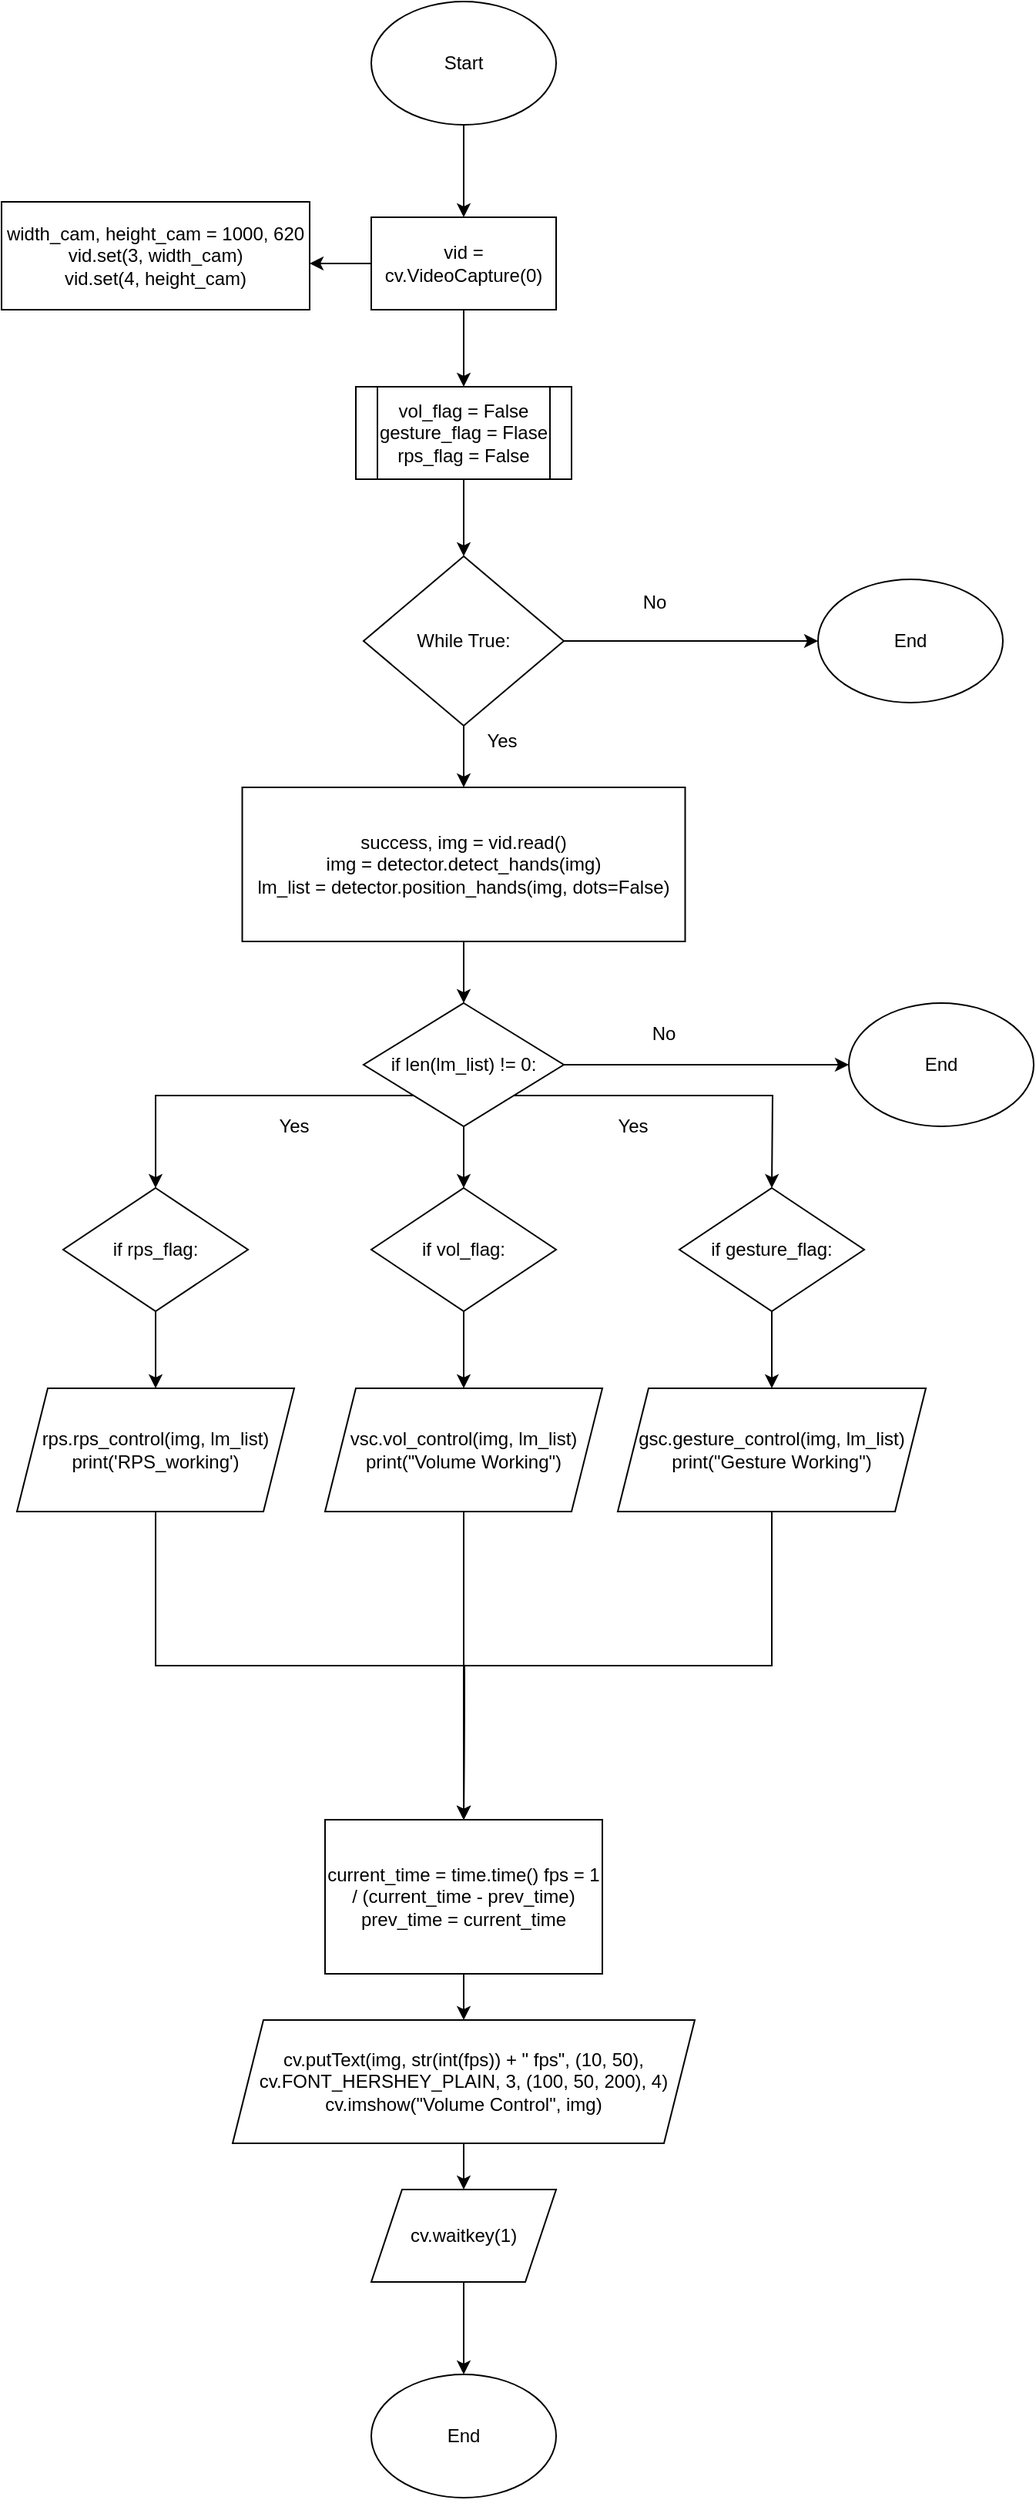 <mxfile version="14.8.5" type="google"><diagram id="gPBaBRdpc0hXQFyNHlcu" name="Page-1"><mxGraphModel dx="1038" dy="583" grid="1" gridSize="10" guides="1" tooltips="1" connect="1" arrows="1" fold="1" page="1" pageScale="1" pageWidth="850" pageHeight="1100" math="0" shadow="0"><root><mxCell id="0"/><mxCell id="1" parent="0"/><mxCell id="NkRJZ6Qw1l856RPwpPtv-2" style="edgeStyle=orthogonalEdgeStyle;rounded=0;orthogonalLoop=1;jettySize=auto;html=1;entryX=0.5;entryY=0;entryDx=0;entryDy=0;" edge="1" parent="1" source="NkRJZ6Qw1l856RPwpPtv-1" target="NkRJZ6Qw1l856RPwpPtv-3"><mxGeometry relative="1" as="geometry"><mxPoint x="400" y="210" as="targetPoint"/><Array as="points"/></mxGeometry></mxCell><mxCell id="NkRJZ6Qw1l856RPwpPtv-1" value="Start" style="ellipse;whiteSpace=wrap;html=1;" vertex="1" parent="1"><mxGeometry x="340" y="30" width="120" height="80" as="geometry"/></mxCell><mxCell id="NkRJZ6Qw1l856RPwpPtv-5" style="edgeStyle=orthogonalEdgeStyle;rounded=0;orthogonalLoop=1;jettySize=auto;html=1;" edge="1" parent="1" source="NkRJZ6Qw1l856RPwpPtv-3"><mxGeometry relative="1" as="geometry"><mxPoint x="300" y="200" as="targetPoint"/></mxGeometry></mxCell><mxCell id="NkRJZ6Qw1l856RPwpPtv-8" style="edgeStyle=orthogonalEdgeStyle;rounded=0;orthogonalLoop=1;jettySize=auto;html=1;entryX=0.5;entryY=0;entryDx=0;entryDy=0;" edge="1" parent="1" source="NkRJZ6Qw1l856RPwpPtv-3" target="NkRJZ6Qw1l856RPwpPtv-7"><mxGeometry relative="1" as="geometry"/></mxCell><mxCell id="NkRJZ6Qw1l856RPwpPtv-3" value="vid = cv.VideoCapture(0)" style="rounded=0;whiteSpace=wrap;html=1;" vertex="1" parent="1"><mxGeometry x="340" y="170" width="120" height="60" as="geometry"/></mxCell><mxCell id="NkRJZ6Qw1l856RPwpPtv-6" value="width_cam, height_cam = 1000, 620 vid.set(3, width_cam) &lt;br&gt;vid.set(4, height_cam)" style="rounded=0;whiteSpace=wrap;html=1;" vertex="1" parent="1"><mxGeometry x="100" y="160" width="200" height="70" as="geometry"/></mxCell><mxCell id="NkRJZ6Qw1l856RPwpPtv-9" style="edgeStyle=orthogonalEdgeStyle;rounded=0;orthogonalLoop=1;jettySize=auto;html=1;" edge="1" parent="1" source="NkRJZ6Qw1l856RPwpPtv-7"><mxGeometry relative="1" as="geometry"><mxPoint x="400" y="390" as="targetPoint"/></mxGeometry></mxCell><mxCell id="NkRJZ6Qw1l856RPwpPtv-7" value="vol_flag = False&lt;br&gt;gesture_flag = Flase&lt;br&gt;rps_flag = False" style="shape=process;whiteSpace=wrap;html=1;backgroundOutline=1;" vertex="1" parent="1"><mxGeometry x="330" y="280" width="140" height="60" as="geometry"/></mxCell><mxCell id="NkRJZ6Qw1l856RPwpPtv-11" style="edgeStyle=orthogonalEdgeStyle;rounded=0;orthogonalLoop=1;jettySize=auto;html=1;" edge="1" parent="1" source="NkRJZ6Qw1l856RPwpPtv-10"><mxGeometry relative="1" as="geometry"><mxPoint x="400" y="540" as="targetPoint"/></mxGeometry></mxCell><mxCell id="NkRJZ6Qw1l856RPwpPtv-43" style="edgeStyle=orthogonalEdgeStyle;rounded=0;orthogonalLoop=1;jettySize=auto;html=1;" edge="1" parent="1" source="NkRJZ6Qw1l856RPwpPtv-10"><mxGeometry relative="1" as="geometry"><mxPoint x="630" y="445" as="targetPoint"/></mxGeometry></mxCell><mxCell id="NkRJZ6Qw1l856RPwpPtv-10" value="While True:" style="rhombus;whiteSpace=wrap;html=1;" vertex="1" parent="1"><mxGeometry x="335" y="390" width="130" height="110" as="geometry"/></mxCell><mxCell id="NkRJZ6Qw1l856RPwpPtv-15" style="edgeStyle=orthogonalEdgeStyle;rounded=0;orthogonalLoop=1;jettySize=auto;html=1;exitX=0.5;exitY=1;exitDx=0;exitDy=0;entryX=0.5;entryY=0;entryDx=0;entryDy=0;" edge="1" parent="1" source="NkRJZ6Qw1l856RPwpPtv-12" target="NkRJZ6Qw1l856RPwpPtv-14"><mxGeometry relative="1" as="geometry"/></mxCell><mxCell id="NkRJZ6Qw1l856RPwpPtv-12" value="success, img = vid.read() &lt;br&gt;img = detector.detect_hands(img) &lt;br&gt;lm_list = detector.position_hands(img, dots=False)" style="rounded=0;whiteSpace=wrap;html=1;" vertex="1" parent="1"><mxGeometry x="256.25" y="540" width="287.5" height="100" as="geometry"/></mxCell><mxCell id="NkRJZ6Qw1l856RPwpPtv-13" value="Yes" style="text;html=1;strokeColor=none;fillColor=none;align=center;verticalAlign=middle;whiteSpace=wrap;rounded=0;" vertex="1" parent="1"><mxGeometry x="405" y="500" width="40" height="20" as="geometry"/></mxCell><mxCell id="NkRJZ6Qw1l856RPwpPtv-16" style="edgeStyle=orthogonalEdgeStyle;rounded=0;orthogonalLoop=1;jettySize=auto;html=1;exitX=0.5;exitY=1;exitDx=0;exitDy=0;entryX=0.5;entryY=0;entryDx=0;entryDy=0;" edge="1" parent="1" source="NkRJZ6Qw1l856RPwpPtv-14" target="NkRJZ6Qw1l856RPwpPtv-17"><mxGeometry relative="1" as="geometry"><mxPoint x="400" y="790" as="targetPoint"/></mxGeometry></mxCell><mxCell id="NkRJZ6Qw1l856RPwpPtv-20" style="edgeStyle=orthogonalEdgeStyle;rounded=0;orthogonalLoop=1;jettySize=auto;html=1;exitX=0;exitY=1;exitDx=0;exitDy=0;entryX=0.5;entryY=0;entryDx=0;entryDy=0;" edge="1" parent="1" source="NkRJZ6Qw1l856RPwpPtv-14"><mxGeometry relative="1" as="geometry"><mxPoint x="200" y="800" as="targetPoint"/><Array as="points"><mxPoint x="200" y="740"/></Array></mxGeometry></mxCell><mxCell id="NkRJZ6Qw1l856RPwpPtv-21" style="edgeStyle=orthogonalEdgeStyle;rounded=0;orthogonalLoop=1;jettySize=auto;html=1;exitX=1;exitY=1;exitDx=0;exitDy=0;" edge="1" parent="1" source="NkRJZ6Qw1l856RPwpPtv-14"><mxGeometry relative="1" as="geometry"><mxPoint x="600" y="800" as="targetPoint"/></mxGeometry></mxCell><mxCell id="NkRJZ6Qw1l856RPwpPtv-48" style="edgeStyle=orthogonalEdgeStyle;rounded=0;orthogonalLoop=1;jettySize=auto;html=1;" edge="1" parent="1" source="NkRJZ6Qw1l856RPwpPtv-14"><mxGeometry relative="1" as="geometry"><mxPoint x="650" y="720" as="targetPoint"/></mxGeometry></mxCell><mxCell id="NkRJZ6Qw1l856RPwpPtv-14" value="if&amp;nbsp;len(lm_list) != 0:" style="rhombus;whiteSpace=wrap;html=1;" vertex="1" parent="1"><mxGeometry x="335" y="680" width="130" height="80" as="geometry"/></mxCell><mxCell id="NkRJZ6Qw1l856RPwpPtv-31" style="edgeStyle=orthogonalEdgeStyle;rounded=0;orthogonalLoop=1;jettySize=auto;html=1;exitX=0.5;exitY=1;exitDx=0;exitDy=0;entryX=0.5;entryY=0;entryDx=0;entryDy=0;" edge="1" parent="1" source="NkRJZ6Qw1l856RPwpPtv-17" target="NkRJZ6Qw1l856RPwpPtv-29"><mxGeometry relative="1" as="geometry"/></mxCell><mxCell id="NkRJZ6Qw1l856RPwpPtv-17" value="if vol_flag:" style="rhombus;whiteSpace=wrap;html=1;" vertex="1" parent="1"><mxGeometry x="340" y="800" width="120" height="80" as="geometry"/></mxCell><mxCell id="NkRJZ6Qw1l856RPwpPtv-28" style="edgeStyle=orthogonalEdgeStyle;rounded=0;orthogonalLoop=1;jettySize=auto;html=1;entryX=0.5;entryY=0;entryDx=0;entryDy=0;" edge="1" parent="1" source="NkRJZ6Qw1l856RPwpPtv-25" target="NkRJZ6Qw1l856RPwpPtv-27"><mxGeometry relative="1" as="geometry"/></mxCell><mxCell id="NkRJZ6Qw1l856RPwpPtv-25" value="if rps_flag:" style="rhombus;whiteSpace=wrap;html=1;" vertex="1" parent="1"><mxGeometry x="140" y="800" width="120" height="80" as="geometry"/></mxCell><mxCell id="NkRJZ6Qw1l856RPwpPtv-32" style="edgeStyle=orthogonalEdgeStyle;rounded=0;orthogonalLoop=1;jettySize=auto;html=1;exitX=0.5;exitY=1;exitDx=0;exitDy=0;entryX=0.5;entryY=0;entryDx=0;entryDy=0;" edge="1" parent="1" source="NkRJZ6Qw1l856RPwpPtv-26" target="NkRJZ6Qw1l856RPwpPtv-30"><mxGeometry relative="1" as="geometry"/></mxCell><mxCell id="NkRJZ6Qw1l856RPwpPtv-26" value="if gesture_flag:" style="rhombus;whiteSpace=wrap;html=1;" vertex="1" parent="1"><mxGeometry x="540" y="800" width="120" height="80" as="geometry"/></mxCell><mxCell id="NkRJZ6Qw1l856RPwpPtv-33" style="edgeStyle=orthogonalEdgeStyle;rounded=0;orthogonalLoop=1;jettySize=auto;html=1;exitX=0.5;exitY=1;exitDx=0;exitDy=0;" edge="1" parent="1" source="NkRJZ6Qw1l856RPwpPtv-27"><mxGeometry relative="1" as="geometry"><mxPoint x="400" y="1210" as="targetPoint"/></mxGeometry></mxCell><mxCell id="NkRJZ6Qw1l856RPwpPtv-27" value="rps.rps_control(img, lm_list) print('RPS_working')" style="shape=parallelogram;perimeter=parallelogramPerimeter;whiteSpace=wrap;html=1;fixedSize=1;" vertex="1" parent="1"><mxGeometry x="110" y="930" width="180" height="80" as="geometry"/></mxCell><mxCell id="NkRJZ6Qw1l856RPwpPtv-34" style="edgeStyle=orthogonalEdgeStyle;rounded=0;orthogonalLoop=1;jettySize=auto;html=1;exitX=0.5;exitY=1;exitDx=0;exitDy=0;" edge="1" parent="1" source="NkRJZ6Qw1l856RPwpPtv-29"><mxGeometry relative="1" as="geometry"><mxPoint x="400" y="1210" as="targetPoint"/></mxGeometry></mxCell><mxCell id="NkRJZ6Qw1l856RPwpPtv-29" value="vsc.vol_control(img, lm_list) print(&quot;Volume Working&quot;)" style="shape=parallelogram;perimeter=parallelogramPerimeter;whiteSpace=wrap;html=1;fixedSize=1;" vertex="1" parent="1"><mxGeometry x="310" y="930" width="180" height="80" as="geometry"/></mxCell><mxCell id="NkRJZ6Qw1l856RPwpPtv-35" style="edgeStyle=orthogonalEdgeStyle;rounded=0;orthogonalLoop=1;jettySize=auto;html=1;exitX=0.5;exitY=1;exitDx=0;exitDy=0;" edge="1" parent="1" source="NkRJZ6Qw1l856RPwpPtv-30"><mxGeometry relative="1" as="geometry"><mxPoint x="400" y="1210" as="targetPoint"/></mxGeometry></mxCell><mxCell id="NkRJZ6Qw1l856RPwpPtv-30" value="gsc.gesture_control(img, lm_list) print(&quot;Gesture Working&quot;)" style="shape=parallelogram;perimeter=parallelogramPerimeter;whiteSpace=wrap;html=1;fixedSize=1;" vertex="1" parent="1"><mxGeometry x="500" y="930" width="200" height="80" as="geometry"/></mxCell><mxCell id="NkRJZ6Qw1l856RPwpPtv-38" style="edgeStyle=orthogonalEdgeStyle;rounded=0;orthogonalLoop=1;jettySize=auto;html=1;entryX=0.5;entryY=0;entryDx=0;entryDy=0;" edge="1" parent="1" source="NkRJZ6Qw1l856RPwpPtv-36" target="NkRJZ6Qw1l856RPwpPtv-37"><mxGeometry relative="1" as="geometry"/></mxCell><mxCell id="NkRJZ6Qw1l856RPwpPtv-36" value="current_time = time.time() fps = 1 / (current_time - prev_time) prev_time = current_time" style="rounded=0;whiteSpace=wrap;html=1;" vertex="1" parent="1"><mxGeometry x="310" y="1210" width="180" height="100" as="geometry"/></mxCell><mxCell id="NkRJZ6Qw1l856RPwpPtv-40" style="edgeStyle=orthogonalEdgeStyle;rounded=0;orthogonalLoop=1;jettySize=auto;html=1;entryX=0.5;entryY=0;entryDx=0;entryDy=0;" edge="1" parent="1" source="NkRJZ6Qw1l856RPwpPtv-37" target="NkRJZ6Qw1l856RPwpPtv-39"><mxGeometry relative="1" as="geometry"/></mxCell><mxCell id="NkRJZ6Qw1l856RPwpPtv-37" value="cv.putText(img, str(int(fps)) + &quot; fps&quot;, (10, 50), cv.FONT_HERSHEY_PLAIN, 3, (100, 50, 200), 4) cv.imshow(&quot;Volume Control&quot;, img)" style="shape=parallelogram;perimeter=parallelogramPerimeter;whiteSpace=wrap;html=1;fixedSize=1;" vertex="1" parent="1"><mxGeometry x="250" y="1340" width="300" height="80" as="geometry"/></mxCell><mxCell id="NkRJZ6Qw1l856RPwpPtv-42" style="edgeStyle=orthogonalEdgeStyle;rounded=0;orthogonalLoop=1;jettySize=auto;html=1;entryX=0.5;entryY=0;entryDx=0;entryDy=0;" edge="1" parent="1" source="NkRJZ6Qw1l856RPwpPtv-39" target="NkRJZ6Qw1l856RPwpPtv-41"><mxGeometry relative="1" as="geometry"/></mxCell><mxCell id="NkRJZ6Qw1l856RPwpPtv-39" value="cv.waitkey(1)" style="shape=parallelogram;perimeter=parallelogramPerimeter;whiteSpace=wrap;html=1;fixedSize=1;" vertex="1" parent="1"><mxGeometry x="340" y="1450" width="120" height="60" as="geometry"/></mxCell><mxCell id="NkRJZ6Qw1l856RPwpPtv-41" value="End" style="ellipse;whiteSpace=wrap;html=1;" vertex="1" parent="1"><mxGeometry x="340" y="1570" width="120" height="80" as="geometry"/></mxCell><mxCell id="NkRJZ6Qw1l856RPwpPtv-44" value="No" style="text;html=1;strokeColor=none;fillColor=none;align=center;verticalAlign=middle;whiteSpace=wrap;rounded=0;" vertex="1" parent="1"><mxGeometry x="503.75" y="410" width="40" height="20" as="geometry"/></mxCell><mxCell id="NkRJZ6Qw1l856RPwpPtv-45" value="End" style="ellipse;whiteSpace=wrap;html=1;" vertex="1" parent="1"><mxGeometry x="630" y="405" width="120" height="80" as="geometry"/></mxCell><mxCell id="NkRJZ6Qw1l856RPwpPtv-49" value="No" style="text;html=1;strokeColor=none;fillColor=none;align=center;verticalAlign=middle;whiteSpace=wrap;rounded=0;" vertex="1" parent="1"><mxGeometry x="510" y="690" width="40" height="20" as="geometry"/></mxCell><mxCell id="NkRJZ6Qw1l856RPwpPtv-50" value="End" style="ellipse;whiteSpace=wrap;html=1;" vertex="1" parent="1"><mxGeometry x="650" y="680" width="120" height="80" as="geometry"/></mxCell><mxCell id="NkRJZ6Qw1l856RPwpPtv-51" value="Yes" style="text;html=1;strokeColor=none;fillColor=none;align=center;verticalAlign=middle;whiteSpace=wrap;rounded=0;" vertex="1" parent="1"><mxGeometry x="270" y="750" width="40" height="20" as="geometry"/></mxCell><mxCell id="NkRJZ6Qw1l856RPwpPtv-52" value="Yes" style="text;html=1;strokeColor=none;fillColor=none;align=center;verticalAlign=middle;whiteSpace=wrap;rounded=0;" vertex="1" parent="1"><mxGeometry x="490" y="750" width="40" height="20" as="geometry"/></mxCell></root></mxGraphModel></diagram></mxfile>